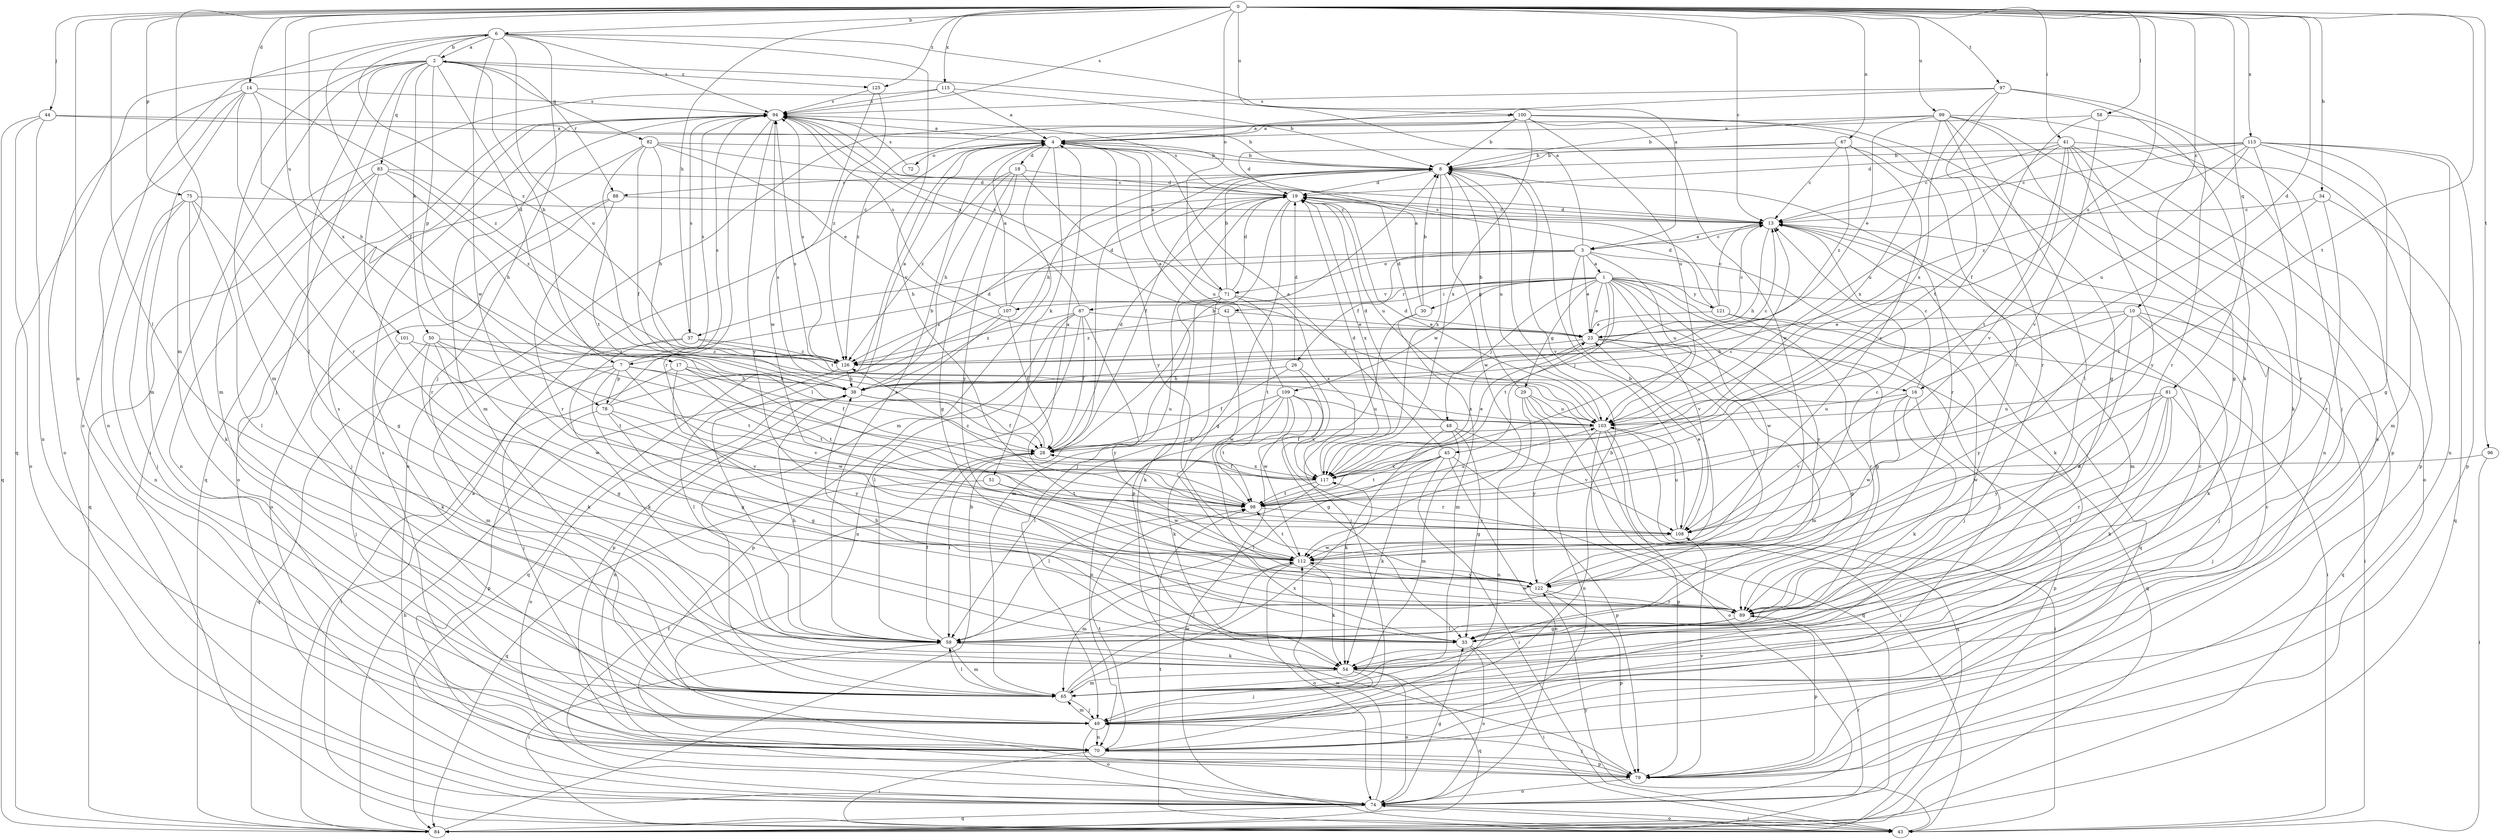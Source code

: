 strict digraph  {
0;
1;
2;
3;
4;
6;
7;
8;
10;
13;
14;
16;
17;
18;
19;
23;
26;
28;
29;
30;
33;
34;
37;
38;
41;
42;
43;
44;
45;
48;
49;
50;
51;
54;
58;
59;
65;
67;
70;
71;
72;
74;
75;
78;
79;
81;
82;
83;
84;
87;
88;
89;
94;
96;
97;
98;
99;
100;
101;
103;
107;
108;
109;
112;
113;
115;
117;
121;
122;
125;
126;
0 -> 6  [label=b];
0 -> 10  [label=c];
0 -> 13  [label=c];
0 -> 14  [label=d];
0 -> 16  [label=d];
0 -> 34  [label=h];
0 -> 37  [label=h];
0 -> 41  [label=i];
0 -> 44  [label=j];
0 -> 58  [label=l];
0 -> 59  [label=l];
0 -> 65  [label=m];
0 -> 67  [label=n];
0 -> 70  [label=n];
0 -> 71  [label=o];
0 -> 75  [label=p];
0 -> 81  [label=q];
0 -> 94  [label=s];
0 -> 96  [label=t];
0 -> 97  [label=t];
0 -> 98  [label=t];
0 -> 99  [label=u];
0 -> 100  [label=u];
0 -> 101  [label=u];
0 -> 103  [label=u];
0 -> 113  [label=x];
0 -> 115  [label=x];
0 -> 117  [label=x];
0 -> 125  [label=z];
1 -> 23  [label=e];
1 -> 29  [label=g];
1 -> 30  [label=g];
1 -> 33  [label=g];
1 -> 42  [label=i];
1 -> 43  [label=i];
1 -> 45  [label=j];
1 -> 48  [label=j];
1 -> 49  [label=j];
1 -> 87  [label=r];
1 -> 98  [label=t];
1 -> 107  [label=v];
1 -> 108  [label=v];
1 -> 109  [label=w];
1 -> 112  [label=w];
1 -> 121  [label=y];
1 -> 122  [label=y];
2 -> 6  [label=b];
2 -> 7  [label=b];
2 -> 17  [label=d];
2 -> 43  [label=i];
2 -> 49  [label=j];
2 -> 50  [label=k];
2 -> 59  [label=l];
2 -> 65  [label=m];
2 -> 78  [label=p];
2 -> 82  [label=q];
2 -> 83  [label=q];
2 -> 84  [label=q];
2 -> 88  [label=r];
2 -> 125  [label=z];
3 -> 1  [label=a];
3 -> 2  [label=a];
3 -> 7  [label=b];
3 -> 13  [label=c];
3 -> 23  [label=e];
3 -> 26  [label=f];
3 -> 37  [label=h];
3 -> 59  [label=l];
3 -> 71  [label=o];
3 -> 84  [label=q];
3 -> 103  [label=u];
4 -> 8  [label=b];
4 -> 18  [label=d];
4 -> 51  [label=k];
4 -> 59  [label=l];
4 -> 65  [label=m];
4 -> 72  [label=o];
4 -> 122  [label=y];
6 -> 2  [label=a];
6 -> 3  [label=a];
6 -> 28  [label=f];
6 -> 49  [label=j];
6 -> 74  [label=o];
6 -> 94  [label=s];
6 -> 103  [label=u];
6 -> 108  [label=v];
6 -> 112  [label=w];
6 -> 126  [label=z];
7 -> 33  [label=g];
7 -> 38  [label=h];
7 -> 43  [label=i];
7 -> 78  [label=p];
7 -> 84  [label=q];
7 -> 94  [label=s];
7 -> 98  [label=t];
7 -> 108  [label=v];
8 -> 19  [label=d];
8 -> 28  [label=f];
8 -> 38  [label=h];
8 -> 88  [label=r];
8 -> 89  [label=r];
8 -> 103  [label=u];
8 -> 108  [label=v];
8 -> 112  [label=w];
8 -> 117  [label=x];
10 -> 23  [label=e];
10 -> 38  [label=h];
10 -> 49  [label=j];
10 -> 54  [label=k];
10 -> 84  [label=q];
10 -> 89  [label=r];
10 -> 122  [label=y];
13 -> 3  [label=a];
13 -> 19  [label=d];
13 -> 38  [label=h];
13 -> 54  [label=k];
13 -> 65  [label=m];
14 -> 38  [label=h];
14 -> 65  [label=m];
14 -> 70  [label=n];
14 -> 74  [label=o];
14 -> 89  [label=r];
14 -> 94  [label=s];
14 -> 126  [label=z];
16 -> 13  [label=c];
16 -> 54  [label=k];
16 -> 79  [label=p];
16 -> 103  [label=u];
16 -> 108  [label=v];
16 -> 112  [label=w];
17 -> 28  [label=f];
17 -> 38  [label=h];
17 -> 49  [label=j];
17 -> 98  [label=t];
17 -> 112  [label=w];
18 -> 19  [label=d];
18 -> 33  [label=g];
18 -> 38  [label=h];
18 -> 103  [label=u];
18 -> 122  [label=y];
18 -> 126  [label=z];
19 -> 13  [label=c];
19 -> 33  [label=g];
19 -> 49  [label=j];
19 -> 79  [label=p];
19 -> 94  [label=s];
19 -> 103  [label=u];
19 -> 117  [label=x];
23 -> 13  [label=c];
23 -> 19  [label=d];
23 -> 33  [label=g];
23 -> 65  [label=m];
23 -> 84  [label=q];
23 -> 117  [label=x];
23 -> 126  [label=z];
26 -> 19  [label=d];
26 -> 28  [label=f];
26 -> 33  [label=g];
26 -> 38  [label=h];
26 -> 112  [label=w];
28 -> 8  [label=b];
28 -> 19  [label=d];
28 -> 59  [label=l];
28 -> 94  [label=s];
28 -> 117  [label=x];
29 -> 8  [label=b];
29 -> 43  [label=i];
29 -> 70  [label=n];
29 -> 84  [label=q];
29 -> 103  [label=u];
29 -> 122  [label=y];
30 -> 4  [label=a];
30 -> 8  [label=b];
30 -> 49  [label=j];
30 -> 65  [label=m];
33 -> 38  [label=h];
33 -> 43  [label=i];
33 -> 74  [label=o];
34 -> 13  [label=c];
34 -> 84  [label=q];
34 -> 89  [label=r];
34 -> 98  [label=t];
37 -> 54  [label=k];
37 -> 65  [label=m];
37 -> 94  [label=s];
37 -> 126  [label=z];
37 -> 16  [label=t];
38 -> 4  [label=a];
38 -> 13  [label=c];
38 -> 28  [label=f];
38 -> 70  [label=n];
38 -> 74  [label=o];
38 -> 103  [label=u];
41 -> 8  [label=b];
41 -> 13  [label=c];
41 -> 54  [label=k];
41 -> 74  [label=o];
41 -> 79  [label=p];
41 -> 98  [label=t];
41 -> 103  [label=u];
41 -> 108  [label=v];
41 -> 122  [label=y];
42 -> 23  [label=e];
42 -> 94  [label=s];
42 -> 112  [label=w];
42 -> 126  [label=z];
43 -> 74  [label=o];
43 -> 98  [label=t];
43 -> 122  [label=y];
44 -> 4  [label=a];
44 -> 8  [label=b];
44 -> 70  [label=n];
44 -> 74  [label=o];
44 -> 84  [label=q];
45 -> 4  [label=a];
45 -> 43  [label=i];
45 -> 54  [label=k];
45 -> 59  [label=l];
45 -> 74  [label=o];
45 -> 79  [label=p];
45 -> 98  [label=t];
45 -> 117  [label=x];
48 -> 19  [label=d];
48 -> 28  [label=f];
48 -> 33  [label=g];
48 -> 54  [label=k];
48 -> 65  [label=m];
48 -> 108  [label=v];
49 -> 8  [label=b];
49 -> 65  [label=m];
49 -> 70  [label=n];
49 -> 74  [label=o];
50 -> 33  [label=g];
50 -> 49  [label=j];
50 -> 54  [label=k];
50 -> 98  [label=t];
50 -> 112  [label=w];
50 -> 126  [label=z];
51 -> 84  [label=q];
51 -> 98  [label=t];
51 -> 112  [label=w];
54 -> 49  [label=j];
54 -> 65  [label=m];
54 -> 74  [label=o];
54 -> 84  [label=q];
58 -> 4  [label=a];
58 -> 28  [label=f];
58 -> 89  [label=r];
58 -> 108  [label=v];
59 -> 4  [label=a];
59 -> 28  [label=f];
59 -> 38  [label=h];
59 -> 43  [label=i];
59 -> 54  [label=k];
59 -> 65  [label=m];
65 -> 13  [label=c];
65 -> 49  [label=j];
65 -> 59  [label=l];
65 -> 94  [label=s];
65 -> 112  [label=w];
65 -> 117  [label=x];
67 -> 8  [label=b];
67 -> 13  [label=c];
67 -> 19  [label=d];
67 -> 70  [label=n];
67 -> 108  [label=v];
67 -> 126  [label=z];
70 -> 43  [label=i];
70 -> 79  [label=p];
70 -> 98  [label=t];
71 -> 4  [label=a];
71 -> 8  [label=b];
71 -> 19  [label=d];
71 -> 54  [label=k];
71 -> 65  [label=m];
71 -> 98  [label=t];
71 -> 117  [label=x];
71 -> 126  [label=z];
72 -> 94  [label=s];
74 -> 28  [label=f];
74 -> 33  [label=g];
74 -> 43  [label=i];
74 -> 84  [label=q];
74 -> 89  [label=r];
74 -> 112  [label=w];
75 -> 13  [label=c];
75 -> 33  [label=g];
75 -> 49  [label=j];
75 -> 54  [label=k];
75 -> 59  [label=l];
75 -> 70  [label=n];
78 -> 19  [label=d];
78 -> 33  [label=g];
78 -> 79  [label=p];
78 -> 94  [label=s];
78 -> 108  [label=v];
78 -> 122  [label=y];
79 -> 13  [label=c];
79 -> 49  [label=j];
79 -> 74  [label=o];
79 -> 94  [label=s];
79 -> 108  [label=v];
81 -> 49  [label=j];
81 -> 54  [label=k];
81 -> 59  [label=l];
81 -> 89  [label=r];
81 -> 103  [label=u];
81 -> 112  [label=w];
81 -> 122  [label=y];
82 -> 8  [label=b];
82 -> 13  [label=c];
82 -> 23  [label=e];
82 -> 28  [label=f];
82 -> 38  [label=h];
82 -> 74  [label=o];
82 -> 98  [label=t];
83 -> 19  [label=d];
83 -> 38  [label=h];
83 -> 70  [label=n];
83 -> 84  [label=q];
83 -> 89  [label=r];
83 -> 126  [label=z];
84 -> 4  [label=a];
84 -> 8  [label=b];
84 -> 38  [label=h];
87 -> 23  [label=e];
87 -> 28  [label=f];
87 -> 59  [label=l];
87 -> 70  [label=n];
87 -> 79  [label=p];
87 -> 94  [label=s];
87 -> 122  [label=y];
87 -> 126  [label=z];
88 -> 13  [label=c];
88 -> 49  [label=j];
88 -> 74  [label=o];
88 -> 89  [label=r];
89 -> 33  [label=g];
89 -> 59  [label=l];
89 -> 79  [label=p];
89 -> 112  [label=w];
94 -> 4  [label=a];
94 -> 65  [label=m];
94 -> 84  [label=q];
94 -> 89  [label=r];
94 -> 122  [label=y];
96 -> 43  [label=i];
96 -> 117  [label=x];
97 -> 4  [label=a];
97 -> 49  [label=j];
97 -> 54  [label=k];
97 -> 94  [label=s];
97 -> 98  [label=t];
97 -> 117  [label=x];
98 -> 4  [label=a];
98 -> 103  [label=u];
98 -> 108  [label=v];
99 -> 4  [label=a];
99 -> 8  [label=b];
99 -> 23  [label=e];
99 -> 33  [label=g];
99 -> 59  [label=l];
99 -> 70  [label=n];
99 -> 79  [label=p];
99 -> 89  [label=r];
99 -> 117  [label=x];
100 -> 4  [label=a];
100 -> 8  [label=b];
100 -> 33  [label=g];
100 -> 74  [label=o];
100 -> 89  [label=r];
100 -> 103  [label=u];
100 -> 112  [label=w];
100 -> 117  [label=x];
100 -> 126  [label=z];
101 -> 54  [label=k];
101 -> 98  [label=t];
101 -> 126  [label=z];
103 -> 19  [label=d];
103 -> 28  [label=f];
103 -> 43  [label=i];
103 -> 70  [label=n];
103 -> 74  [label=o];
103 -> 79  [label=p];
103 -> 84  [label=q];
103 -> 94  [label=s];
107 -> 4  [label=a];
107 -> 19  [label=d];
107 -> 28  [label=f];
107 -> 79  [label=p];
107 -> 84  [label=q];
107 -> 94  [label=s];
108 -> 23  [label=e];
108 -> 103  [label=u];
108 -> 112  [label=w];
109 -> 4  [label=a];
109 -> 43  [label=i];
109 -> 54  [label=k];
109 -> 59  [label=l];
109 -> 70  [label=n];
109 -> 89  [label=r];
109 -> 98  [label=t];
109 -> 103  [label=u];
109 -> 117  [label=x];
112 -> 13  [label=c];
112 -> 54  [label=k];
112 -> 65  [label=m];
112 -> 74  [label=o];
112 -> 98  [label=t];
112 -> 122  [label=y];
113 -> 8  [label=b];
113 -> 13  [label=c];
113 -> 19  [label=d];
113 -> 33  [label=g];
113 -> 65  [label=m];
113 -> 70  [label=n];
113 -> 79  [label=p];
113 -> 89  [label=r];
113 -> 103  [label=u];
113 -> 126  [label=z];
115 -> 4  [label=a];
115 -> 8  [label=b];
115 -> 65  [label=m];
115 -> 94  [label=s];
117 -> 13  [label=c];
117 -> 19  [label=d];
117 -> 23  [label=e];
117 -> 28  [label=f];
117 -> 59  [label=l];
117 -> 98  [label=t];
117 -> 126  [label=z];
121 -> 13  [label=c];
121 -> 19  [label=d];
121 -> 23  [label=e];
121 -> 43  [label=i];
121 -> 49  [label=j];
121 -> 89  [label=r];
121 -> 94  [label=s];
122 -> 8  [label=b];
122 -> 79  [label=p];
122 -> 89  [label=r];
125 -> 94  [label=s];
125 -> 112  [label=w];
125 -> 126  [label=z];
126 -> 38  [label=h];
126 -> 59  [label=l];
126 -> 94  [label=s];
}
